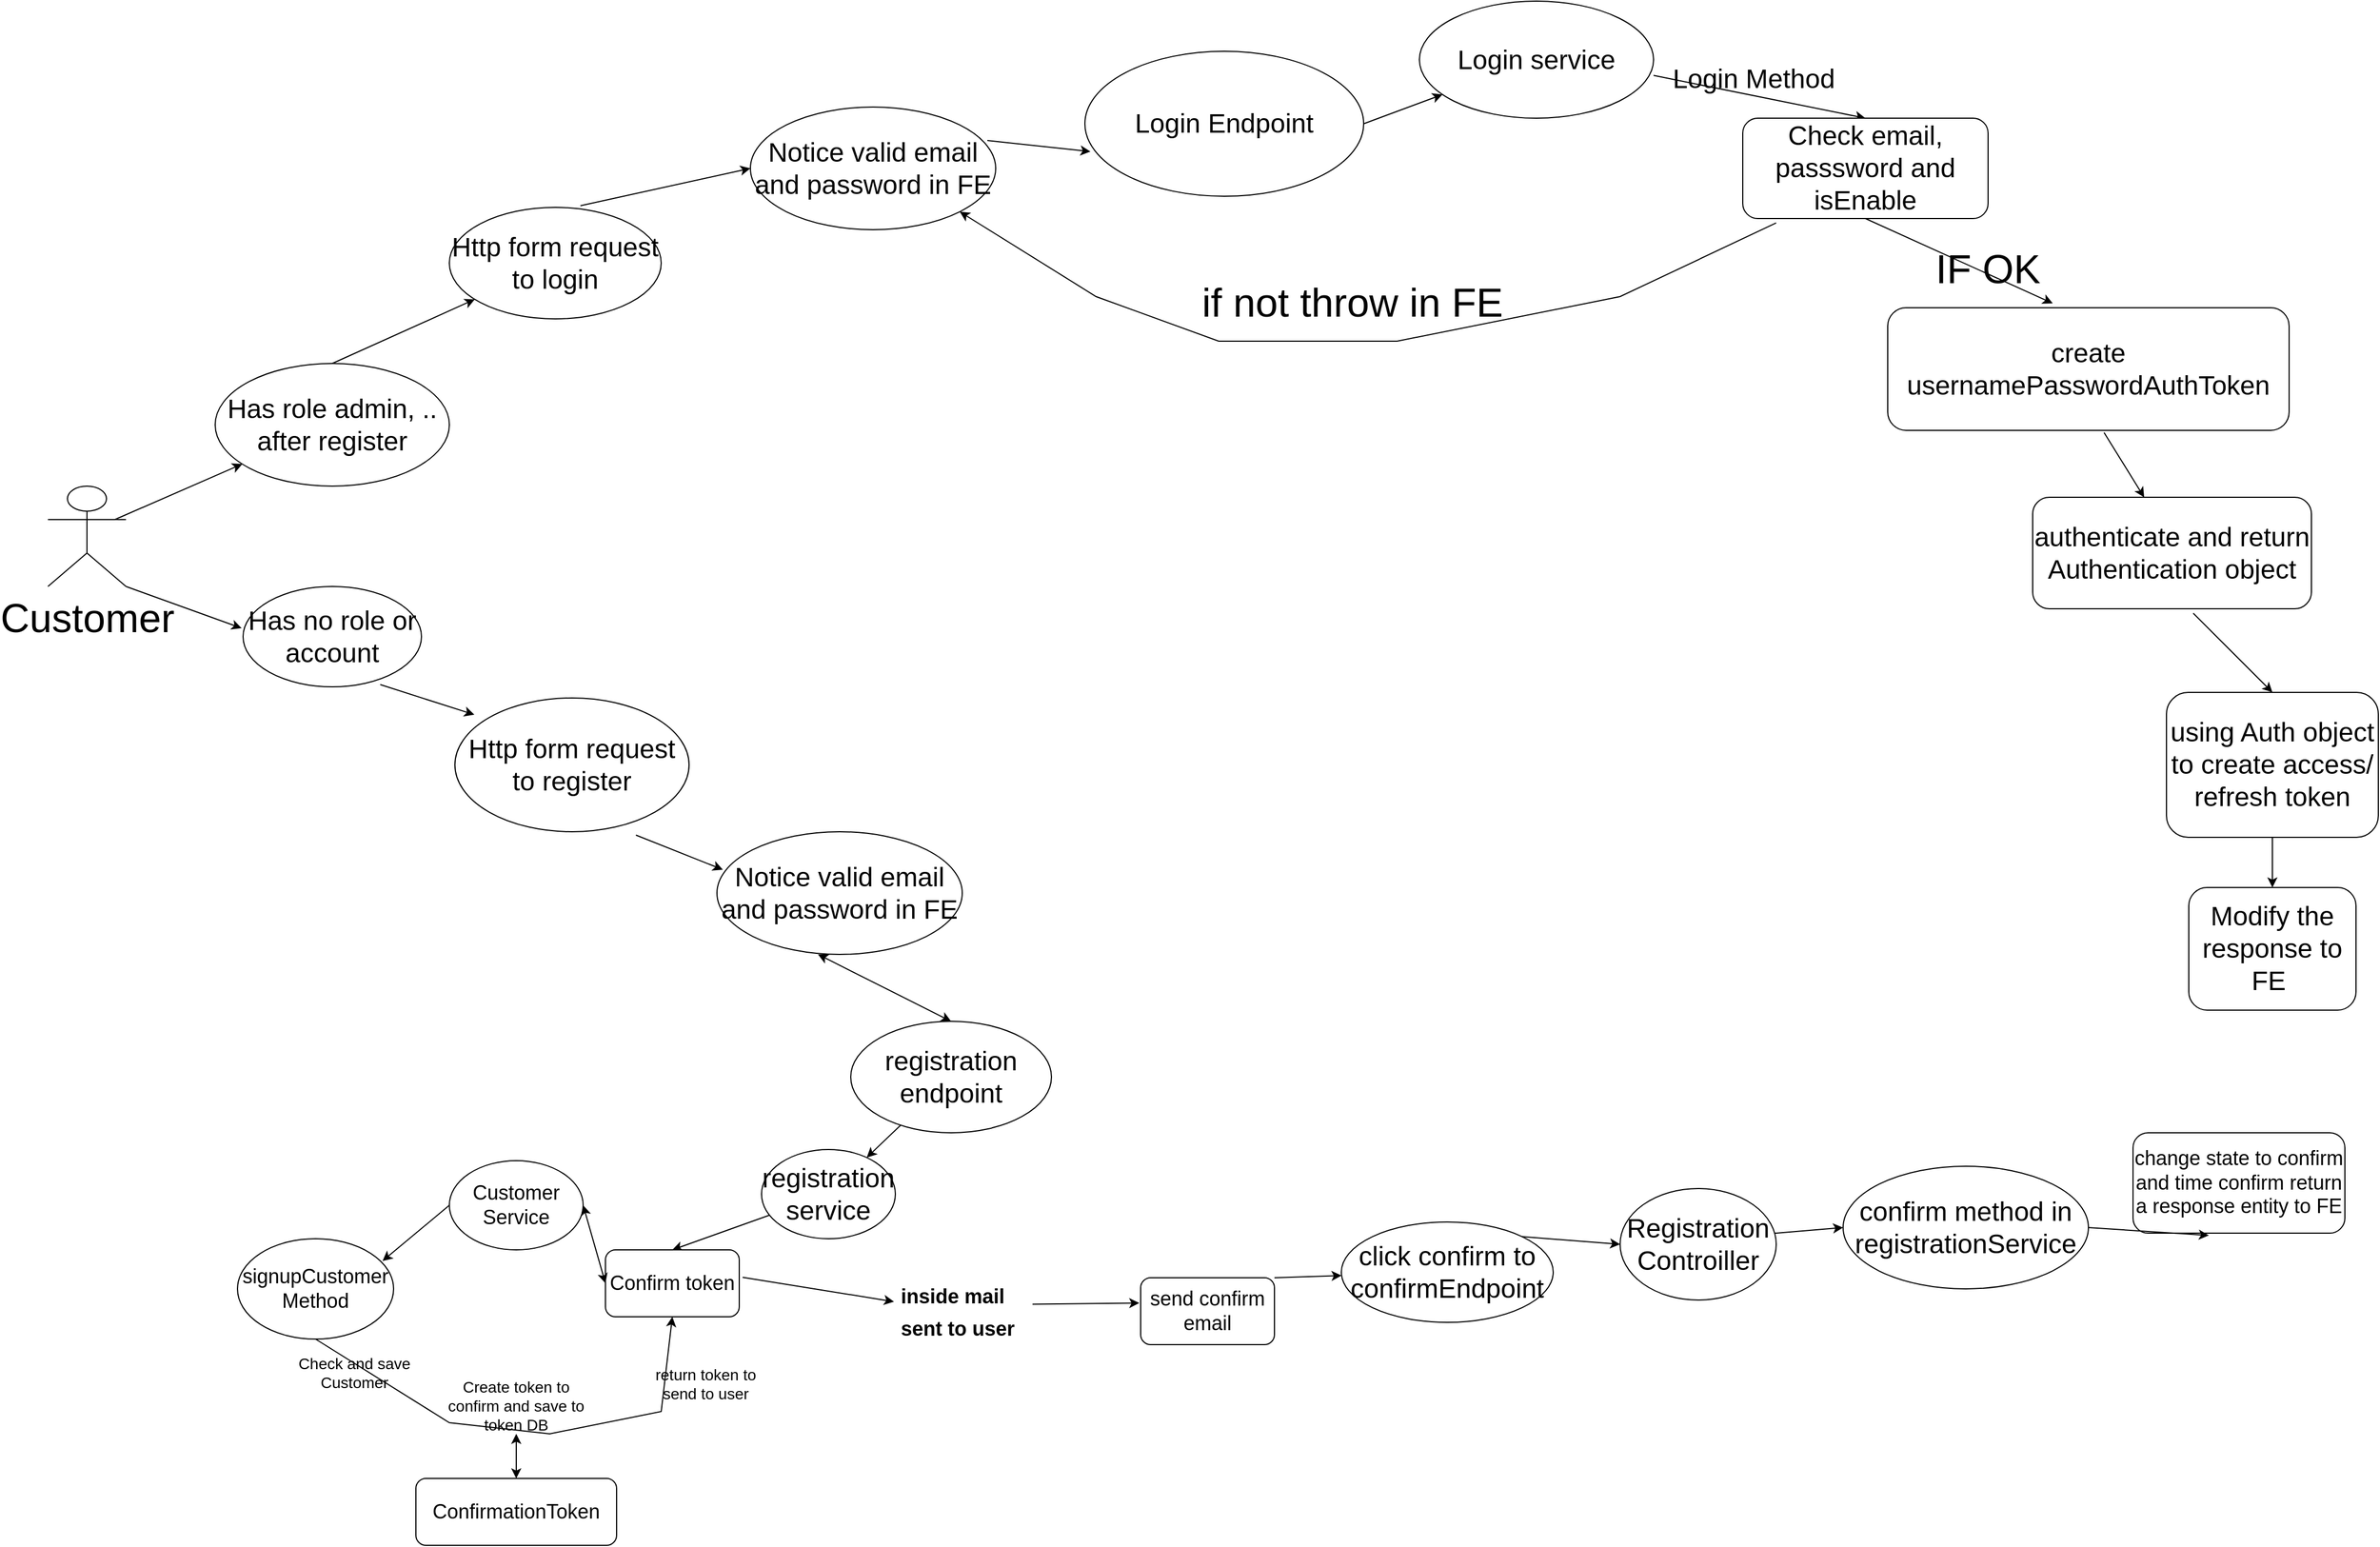 <mxfile version="21.5.2" type="github">
  <diagram name="Trang-1" id="8A041tUXnW5OPchwVmy4">
    <mxGraphModel dx="2606" dy="1683" grid="1" gridSize="10" guides="1" tooltips="1" connect="1" arrows="1" fold="1" page="0" pageScale="1" pageWidth="827" pageHeight="1169" math="0" shadow="0">
      <root>
        <mxCell id="0" />
        <mxCell id="1" parent="0" />
        <mxCell id="LjmC9Kq2_VQWsRULpjBZ-1" value="&lt;font style=&quot;font-size: 24px;&quot;&gt;Has role admin, .. after register&lt;/font&gt;" style="ellipse;whiteSpace=wrap;html=1;align=center;" parent="1" vertex="1">
          <mxGeometry x="-120" y="80" width="210" height="110" as="geometry" />
        </mxCell>
        <mxCell id="LjmC9Kq2_VQWsRULpjBZ-2" value="&lt;font style=&quot;font-size: 24px;&quot;&gt;Http form request to register&lt;/font&gt;" style="ellipse;whiteSpace=wrap;html=1;" parent="1" vertex="1">
          <mxGeometry x="95" y="380" width="210" height="120" as="geometry" />
        </mxCell>
        <mxCell id="LjmC9Kq2_VQWsRULpjBZ-3" value="&lt;font style=&quot;font-size: 24px;&quot;&gt;registration endpoint&lt;/font&gt;" style="ellipse;whiteSpace=wrap;html=1;" parent="1" vertex="1">
          <mxGeometry x="450" y="670" width="180" height="100" as="geometry" />
        </mxCell>
        <mxCell id="LjmC9Kq2_VQWsRULpjBZ-6" value="&lt;font style=&quot;font-size: 24px;&quot;&gt;registration service&lt;/font&gt;" style="ellipse;whiteSpace=wrap;html=1;" parent="1" vertex="1">
          <mxGeometry x="370" y="785" width="120" height="80" as="geometry" />
        </mxCell>
        <mxCell id="LjmC9Kq2_VQWsRULpjBZ-11" value="" style="endArrow=classic;html=1;rounded=0;" parent="1" source="LjmC9Kq2_VQWsRULpjBZ-3" target="LjmC9Kq2_VQWsRULpjBZ-6" edge="1">
          <mxGeometry width="50" height="50" relative="1" as="geometry">
            <mxPoint x="380" y="450" as="sourcePoint" />
            <mxPoint x="430" y="400" as="targetPoint" />
          </mxGeometry>
        </mxCell>
        <mxCell id="NTZS6p91OAcP8tLEtoPU-1" value="&lt;span style=&quot;font-size: 36px;&quot;&gt;Customer&lt;/span&gt;" style="shape=umlActor;verticalLabelPosition=bottom;verticalAlign=top;html=1;" parent="1" vertex="1">
          <mxGeometry x="-270" y="190" width="70" height="90" as="geometry" />
        </mxCell>
        <mxCell id="NTZS6p91OAcP8tLEtoPU-2" value="" style="endArrow=classic;html=1;rounded=0;" parent="1" edge="1" target="LjmC9Kq2_VQWsRULpjBZ-1">
          <mxGeometry width="50" height="50" relative="1" as="geometry">
            <mxPoint x="-210" y="220" as="sourcePoint" />
            <mxPoint x="-80" y="30" as="targetPoint" />
          </mxGeometry>
        </mxCell>
        <mxCell id="NTZS6p91OAcP8tLEtoPU-3" value="&lt;font style=&quot;font-size: 24px;&quot;&gt;Has no role or account&lt;/font&gt;" style="ellipse;whiteSpace=wrap;html=1;" parent="1" vertex="1">
          <mxGeometry x="-95" y="280" width="160" height="90" as="geometry" />
        </mxCell>
        <mxCell id="NTZS6p91OAcP8tLEtoPU-5" value="" style="endArrow=classic;html=1;rounded=0;entryX=-0.008;entryY=0.416;entryDx=0;entryDy=0;entryPerimeter=0;" parent="1" target="NTZS6p91OAcP8tLEtoPU-3" edge="1">
          <mxGeometry width="50" height="50" relative="1" as="geometry">
            <mxPoint x="-200" y="280" as="sourcePoint" />
            <mxPoint x="-150" y="230" as="targetPoint" />
          </mxGeometry>
        </mxCell>
        <mxCell id="NTZS6p91OAcP8tLEtoPU-7" value="" style="endArrow=classic;html=1;rounded=0;entryX=0.083;entryY=0.125;entryDx=0;entryDy=0;entryPerimeter=0;exitX=0.769;exitY=0.978;exitDx=0;exitDy=0;exitPerimeter=0;" parent="1" source="NTZS6p91OAcP8tLEtoPU-3" target="LjmC9Kq2_VQWsRULpjBZ-2" edge="1">
          <mxGeometry width="50" height="50" relative="1" as="geometry">
            <mxPoint y="540" as="sourcePoint" />
            <mxPoint x="50" y="490" as="targetPoint" />
          </mxGeometry>
        </mxCell>
        <mxCell id="NTZS6p91OAcP8tLEtoPU-8" value="" style="endArrow=classic;html=1;rounded=0;entryX=0.024;entryY=0.309;entryDx=0;entryDy=0;entryPerimeter=0;exitX=0.773;exitY=1.025;exitDx=0;exitDy=0;exitPerimeter=0;" parent="1" source="LjmC9Kq2_VQWsRULpjBZ-2" target="NTZS6p91OAcP8tLEtoPU-9" edge="1">
          <mxGeometry width="50" height="50" relative="1" as="geometry">
            <mxPoint x="170" y="660" as="sourcePoint" />
            <mxPoint x="20" y="800" as="targetPoint" />
          </mxGeometry>
        </mxCell>
        <mxCell id="NTZS6p91OAcP8tLEtoPU-9" value="&lt;font style=&quot;font-size: 24px;&quot;&gt;Notice valid email and password in FE&lt;/font&gt;" style="ellipse;whiteSpace=wrap;html=1;" parent="1" vertex="1">
          <mxGeometry x="330" y="500" width="220" height="110" as="geometry" />
        </mxCell>
        <mxCell id="NTZS6p91OAcP8tLEtoPU-10" value="" style="endArrow=classic;startArrow=classic;html=1;rounded=0;entryX=0.5;entryY=0;entryDx=0;entryDy=0;exitX=0.412;exitY=1;exitDx=0;exitDy=0;exitPerimeter=0;" parent="1" source="NTZS6p91OAcP8tLEtoPU-9" target="LjmC9Kq2_VQWsRULpjBZ-3" edge="1">
          <mxGeometry width="50" height="50" relative="1" as="geometry">
            <mxPoint x="30" y="930" as="sourcePoint" />
            <mxPoint x="80" y="880" as="targetPoint" />
          </mxGeometry>
        </mxCell>
        <mxCell id="NTZS6p91OAcP8tLEtoPU-11" value="" style="endArrow=classic;html=1;rounded=0;entryX=0.5;entryY=0;entryDx=0;entryDy=0;" parent="1" source="LjmC9Kq2_VQWsRULpjBZ-6" target="HxPMgDZnOBgNdD9O4cuE-1" edge="1">
          <mxGeometry width="50" height="50" relative="1" as="geometry">
            <mxPoint x="320" y="1280" as="sourcePoint" />
            <mxPoint x="120" y="1350" as="targetPoint" />
          </mxGeometry>
        </mxCell>
        <mxCell id="HxPMgDZnOBgNdD9O4cuE-1" value="&lt;font style=&quot;font-size: 18px;&quot;&gt;Confirm token&lt;/font&gt;" style="rounded=1;whiteSpace=wrap;html=1;" parent="1" vertex="1">
          <mxGeometry x="230" y="875" width="120" height="60" as="geometry" />
        </mxCell>
        <mxCell id="HxPMgDZnOBgNdD9O4cuE-2" value="&lt;font style=&quot;font-size: 18px;&quot;&gt;send confirm email&lt;/font&gt;" style="rounded=1;whiteSpace=wrap;html=1;" parent="1" vertex="1">
          <mxGeometry x="710" y="900" width="120" height="60" as="geometry" />
        </mxCell>
        <mxCell id="HxPMgDZnOBgNdD9O4cuE-3" value="" style="endArrow=classic;html=1;rounded=0;exitX=1.025;exitY=0.41;exitDx=0;exitDy=0;exitPerimeter=0;entryX=-0.01;entryY=0.378;entryDx=0;entryDy=0;entryPerimeter=0;" parent="1" source="HxPMgDZnOBgNdD9O4cuE-4" target="HxPMgDZnOBgNdD9O4cuE-2" edge="1">
          <mxGeometry width="50" height="50" relative="1" as="geometry">
            <mxPoint x="240" y="1370" as="sourcePoint" />
            <mxPoint x="290" y="1320" as="targetPoint" />
          </mxGeometry>
        </mxCell>
        <mxCell id="HxPMgDZnOBgNdD9O4cuE-5" value="&lt;font style=&quot;font-size: 18px;&quot;&gt;Customer Service&lt;/font&gt;" style="ellipse;whiteSpace=wrap;html=1;" parent="1" vertex="1">
          <mxGeometry x="90" y="795" width="120" height="80" as="geometry" />
        </mxCell>
        <mxCell id="HxPMgDZnOBgNdD9O4cuE-6" value="" style="endArrow=classic;startArrow=classic;html=1;rounded=0;entryX=0;entryY=0.5;entryDx=0;entryDy=0;exitX=1;exitY=0.5;exitDx=0;exitDy=0;" parent="1" source="HxPMgDZnOBgNdD9O4cuE-5" target="HxPMgDZnOBgNdD9O4cuE-1" edge="1">
          <mxGeometry width="50" height="50" relative="1" as="geometry">
            <mxPoint x="-100" y="1260" as="sourcePoint" />
            <mxPoint x="-50" y="1210" as="targetPoint" />
          </mxGeometry>
        </mxCell>
        <mxCell id="HxPMgDZnOBgNdD9O4cuE-7" value="&lt;font style=&quot;font-size: 18px;&quot;&gt;signupCustomer Method&lt;/font&gt;" style="ellipse;whiteSpace=wrap;html=1;" parent="1" vertex="1">
          <mxGeometry x="-100" y="865" width="140" height="90" as="geometry" />
        </mxCell>
        <mxCell id="HxPMgDZnOBgNdD9O4cuE-9" value="" style="endArrow=classic;html=1;rounded=0;entryX=0.929;entryY=0.222;entryDx=0;entryDy=0;entryPerimeter=0;exitX=0;exitY=0.5;exitDx=0;exitDy=0;" parent="1" source="HxPMgDZnOBgNdD9O4cuE-5" target="HxPMgDZnOBgNdD9O4cuE-7" edge="1">
          <mxGeometry width="50" height="50" relative="1" as="geometry">
            <mxPoint x="-180" y="1230" as="sourcePoint" />
            <mxPoint x="-130" y="1180" as="targetPoint" />
          </mxGeometry>
        </mxCell>
        <mxCell id="HxPMgDZnOBgNdD9O4cuE-12" value="" style="endArrow=classic;html=1;rounded=0;exitX=0.5;exitY=1;exitDx=0;exitDy=0;entryX=0.5;entryY=1;entryDx=0;entryDy=0;" parent="1" source="HxPMgDZnOBgNdD9O4cuE-7" target="HxPMgDZnOBgNdD9O4cuE-1" edge="1">
          <mxGeometry width="50" height="50" relative="1" as="geometry">
            <mxPoint x="-360" y="1470" as="sourcePoint" />
            <mxPoint x="100" y="1420" as="targetPoint" />
            <Array as="points">
              <mxPoint x="90" y="1030" />
              <mxPoint x="180" y="1040" />
              <mxPoint x="280" y="1020" />
            </Array>
          </mxGeometry>
        </mxCell>
        <mxCell id="HxPMgDZnOBgNdD9O4cuE-13" value="&lt;font style=&quot;font-size: 14px;&quot;&gt;Check and save Customer&lt;/font&gt;" style="text;html=1;strokeColor=none;fillColor=none;align=center;verticalAlign=middle;whiteSpace=wrap;rounded=0;" parent="1" vertex="1">
          <mxGeometry x="-60" y="955" width="130" height="60" as="geometry" />
        </mxCell>
        <mxCell id="HxPMgDZnOBgNdD9O4cuE-15" value="&lt;font style=&quot;font-size: 14px;&quot;&gt;Create token to confirm and save to token DB&lt;/font&gt;" style="text;html=1;strokeColor=none;fillColor=none;align=center;verticalAlign=middle;whiteSpace=wrap;rounded=0;" parent="1" vertex="1">
          <mxGeometry x="85" y="990" width="130" height="50" as="geometry" />
        </mxCell>
        <mxCell id="HxPMgDZnOBgNdD9O4cuE-17" value="&lt;font style=&quot;font-size: 14px;&quot;&gt;return token to send to user&lt;/font&gt;" style="text;html=1;strokeColor=none;fillColor=none;align=center;verticalAlign=middle;whiteSpace=wrap;rounded=0;" parent="1" vertex="1">
          <mxGeometry x="260" y="980" width="120" height="30" as="geometry" />
        </mxCell>
        <mxCell id="HxPMgDZnOBgNdD9O4cuE-18" value="" style="endArrow=classic;startArrow=classic;html=1;rounded=0;" parent="1" source="HxPMgDZnOBgNdD9O4cuE-15" target="HxPMgDZnOBgNdD9O4cuE-19" edge="1">
          <mxGeometry width="50" height="50" relative="1" as="geometry">
            <mxPoint x="-230" y="1680" as="sourcePoint" />
            <mxPoint x="-180" y="1630" as="targetPoint" />
          </mxGeometry>
        </mxCell>
        <mxCell id="HxPMgDZnOBgNdD9O4cuE-19" value="&lt;font style=&quot;font-size: 18px;&quot;&gt;ConfirmationToken&lt;/font&gt;" style="rounded=1;whiteSpace=wrap;html=1;" parent="1" vertex="1">
          <mxGeometry x="60" y="1080" width="180" height="60" as="geometry" />
        </mxCell>
        <mxCell id="HxPMgDZnOBgNdD9O4cuE-20" value="&lt;font style=&quot;font-size: 24px;&quot;&gt;click confirm to confirmEndpoint&lt;/font&gt;" style="ellipse;whiteSpace=wrap;html=1;" parent="1" vertex="1">
          <mxGeometry x="890" y="850" width="190" height="90" as="geometry" />
        </mxCell>
        <mxCell id="HxPMgDZnOBgNdD9O4cuE-21" value="" style="endArrow=classic;html=1;rounded=0;exitX=1;exitY=0;exitDx=0;exitDy=0;" parent="1" source="HxPMgDZnOBgNdD9O4cuE-2" target="HxPMgDZnOBgNdD9O4cuE-20" edge="1">
          <mxGeometry width="50" height="50" relative="1" as="geometry">
            <mxPoint x="670" y="1370" as="sourcePoint" />
            <mxPoint x="540" y="1360" as="targetPoint" />
          </mxGeometry>
        </mxCell>
        <mxCell id="HxPMgDZnOBgNdD9O4cuE-22" value="&lt;font style=&quot;font-size: 24px;&quot;&gt;Registration Controiller&lt;/font&gt;" style="ellipse;whiteSpace=wrap;html=1;" parent="1" vertex="1">
          <mxGeometry x="1140" y="820" width="140" height="100" as="geometry" />
        </mxCell>
        <mxCell id="HxPMgDZnOBgNdD9O4cuE-23" value="" style="endArrow=classic;html=1;rounded=0;exitX=1;exitY=0;exitDx=0;exitDy=0;entryX=0;entryY=0.5;entryDx=0;entryDy=0;" parent="1" source="HxPMgDZnOBgNdD9O4cuE-20" target="HxPMgDZnOBgNdD9O4cuE-22" edge="1">
          <mxGeometry width="50" height="50" relative="1" as="geometry">
            <mxPoint x="720" y="1730" as="sourcePoint" />
            <mxPoint x="770" y="1680" as="targetPoint" />
          </mxGeometry>
        </mxCell>
        <mxCell id="HxPMgDZnOBgNdD9O4cuE-24" value="&lt;font style=&quot;font-size: 24px;&quot;&gt;confirm method in registrationService&lt;/font&gt;" style="ellipse;whiteSpace=wrap;html=1;" parent="1" vertex="1">
          <mxGeometry x="1340" y="800" width="220" height="110" as="geometry" />
        </mxCell>
        <mxCell id="HxPMgDZnOBgNdD9O4cuE-25" value="&lt;font style=&quot;font-size: 18px;&quot;&gt;change state to confirm and time confirm return a response entity to FE&lt;/font&gt;" style="rounded=1;whiteSpace=wrap;html=1;" parent="1" vertex="1">
          <mxGeometry x="1600" y="770" width="190" height="90" as="geometry" />
        </mxCell>
        <mxCell id="HxPMgDZnOBgNdD9O4cuE-27" value="" style="endArrow=classic;html=1;rounded=0;exitX=0.99;exitY=0.401;exitDx=0;exitDy=0;entryX=0;entryY=0.5;entryDx=0;entryDy=0;exitPerimeter=0;" parent="1" source="HxPMgDZnOBgNdD9O4cuE-22" target="HxPMgDZnOBgNdD9O4cuE-24" edge="1">
          <mxGeometry width="50" height="50" relative="1" as="geometry">
            <mxPoint x="660" y="2110" as="sourcePoint" />
            <mxPoint x="710" y="2060" as="targetPoint" />
          </mxGeometry>
        </mxCell>
        <mxCell id="HxPMgDZnOBgNdD9O4cuE-28" value="" style="endArrow=classic;html=1;rounded=0;exitX=1;exitY=0.5;exitDx=0;exitDy=0;entryX=0.358;entryY=1.022;entryDx=0;entryDy=0;entryPerimeter=0;" parent="1" source="HxPMgDZnOBgNdD9O4cuE-24" target="HxPMgDZnOBgNdD9O4cuE-25" edge="1">
          <mxGeometry width="50" height="50" relative="1" as="geometry">
            <mxPoint x="660" y="2110" as="sourcePoint" />
            <mxPoint x="710" y="2060" as="targetPoint" />
          </mxGeometry>
        </mxCell>
        <mxCell id="HxPMgDZnOBgNdD9O4cuE-29" style="edgeStyle=orthogonalEdgeStyle;rounded=0;orthogonalLoop=1;jettySize=auto;html=1;exitX=0.5;exitY=1;exitDx=0;exitDy=0;" parent="1" source="HxPMgDZnOBgNdD9O4cuE-24" target="HxPMgDZnOBgNdD9O4cuE-24" edge="1">
          <mxGeometry relative="1" as="geometry" />
        </mxCell>
        <mxCell id="HxPMgDZnOBgNdD9O4cuE-32" style="edgeStyle=orthogonalEdgeStyle;rounded=0;orthogonalLoop=1;jettySize=auto;html=1;exitX=0.5;exitY=1;exitDx=0;exitDy=0;" parent="1" source="HxPMgDZnOBgNdD9O4cuE-4" target="HxPMgDZnOBgNdD9O4cuE-4" edge="1">
          <mxGeometry relative="1" as="geometry" />
        </mxCell>
        <mxCell id="cGs4Bs3RaqLAD1uMJ1Cm-2" value="&lt;font style=&quot;font-size: 24px;&quot;&gt;Http form request to login&lt;/font&gt;" style="ellipse;whiteSpace=wrap;html=1;" vertex="1" parent="1">
          <mxGeometry x="90" y="-60" width="190" height="100" as="geometry" />
        </mxCell>
        <mxCell id="cGs4Bs3RaqLAD1uMJ1Cm-4" value="" style="endArrow=classic;html=1;rounded=0;exitX=0.5;exitY=0;exitDx=0;exitDy=0;" edge="1" parent="1" source="LjmC9Kq2_VQWsRULpjBZ-1" target="cGs4Bs3RaqLAD1uMJ1Cm-2">
          <mxGeometry width="50" height="50" relative="1" as="geometry">
            <mxPoint x="410" y="-140" as="sourcePoint" />
            <mxPoint x="870" y="10" as="targetPoint" />
          </mxGeometry>
        </mxCell>
        <mxCell id="cGs4Bs3RaqLAD1uMJ1Cm-5" value="&lt;font style=&quot;font-size: 24px;&quot;&gt;Notice valid email and password in FE&lt;/font&gt;" style="ellipse;whiteSpace=wrap;html=1;" vertex="1" parent="1">
          <mxGeometry x="360" y="-150" width="220" height="110" as="geometry" />
        </mxCell>
        <mxCell id="cGs4Bs3RaqLAD1uMJ1Cm-6" value="" style="endArrow=classic;html=1;rounded=0;exitX=0.619;exitY=-0.015;exitDx=0;exitDy=0;exitPerimeter=0;entryX=0;entryY=0.5;entryDx=0;entryDy=0;" edge="1" parent="1" source="cGs4Bs3RaqLAD1uMJ1Cm-2" target="cGs4Bs3RaqLAD1uMJ1Cm-5">
          <mxGeometry width="50" height="50" relative="1" as="geometry">
            <mxPoint x="870" y="-50" as="sourcePoint" />
            <mxPoint x="920" y="-100" as="targetPoint" />
          </mxGeometry>
        </mxCell>
        <mxCell id="cGs4Bs3RaqLAD1uMJ1Cm-7" value="&lt;font style=&quot;font-size: 24px;&quot;&gt;Login Endpoint&lt;/font&gt;" style="ellipse;whiteSpace=wrap;html=1;" vertex="1" parent="1">
          <mxGeometry x="660" y="-200" width="250" height="130" as="geometry" />
        </mxCell>
        <mxCell id="cGs4Bs3RaqLAD1uMJ1Cm-8" value="" style="endArrow=classic;html=1;rounded=0;exitX=0.966;exitY=0.273;exitDx=0;exitDy=0;exitPerimeter=0;entryX=0.02;entryY=0.692;entryDx=0;entryDy=0;entryPerimeter=0;" edge="1" parent="1" source="cGs4Bs3RaqLAD1uMJ1Cm-5" target="cGs4Bs3RaqLAD1uMJ1Cm-7">
          <mxGeometry width="50" height="50" relative="1" as="geometry">
            <mxPoint x="940" y="80" as="sourcePoint" />
            <mxPoint x="990" y="30" as="targetPoint" />
          </mxGeometry>
        </mxCell>
        <mxCell id="cGs4Bs3RaqLAD1uMJ1Cm-10" value="&lt;font style=&quot;font-size: 24px;&quot;&gt;Login service&lt;/font&gt;" style="ellipse;whiteSpace=wrap;html=1;" vertex="1" parent="1">
          <mxGeometry x="960" y="-245" width="210" height="105" as="geometry" />
        </mxCell>
        <mxCell id="cGs4Bs3RaqLAD1uMJ1Cm-12" value="" style="endArrow=classic;html=1;rounded=0;exitX=1;exitY=0.5;exitDx=0;exitDy=0;" edge="1" parent="1" source="cGs4Bs3RaqLAD1uMJ1Cm-7" target="cGs4Bs3RaqLAD1uMJ1Cm-10">
          <mxGeometry width="50" height="50" relative="1" as="geometry">
            <mxPoint x="1250" y="-470" as="sourcePoint" />
            <mxPoint x="1300" y="-520" as="targetPoint" />
          </mxGeometry>
        </mxCell>
        <mxCell id="cGs4Bs3RaqLAD1uMJ1Cm-13" value="" style="endArrow=classic;html=1;rounded=0;exitX=1;exitY=0.635;exitDx=0;exitDy=0;exitPerimeter=0;entryX=0.5;entryY=0;entryDx=0;entryDy=0;" edge="1" parent="1" source="cGs4Bs3RaqLAD1uMJ1Cm-10" target="cGs4Bs3RaqLAD1uMJ1Cm-15">
          <mxGeometry width="50" height="50" relative="1" as="geometry">
            <mxPoint x="1250" y="-470" as="sourcePoint" />
            <mxPoint x="1450" y="-490" as="targetPoint" />
          </mxGeometry>
        </mxCell>
        <mxCell id="cGs4Bs3RaqLAD1uMJ1Cm-15" value="&lt;font style=&quot;font-size: 24px;&quot;&gt;Check email, passsword and isEnable&lt;/font&gt;" style="rounded=1;whiteSpace=wrap;html=1;" vertex="1" parent="1">
          <mxGeometry x="1250" y="-140" width="220" height="90" as="geometry" />
        </mxCell>
        <mxCell id="cGs4Bs3RaqLAD1uMJ1Cm-16" value="" style="endArrow=classic;html=1;rounded=0;entryX=1;entryY=1;entryDx=0;entryDy=0;exitX=0.136;exitY=1.044;exitDx=0;exitDy=0;exitPerimeter=0;" edge="1" parent="1" source="cGs4Bs3RaqLAD1uMJ1Cm-15" target="cGs4Bs3RaqLAD1uMJ1Cm-5">
          <mxGeometry width="50" height="50" relative="1" as="geometry">
            <mxPoint x="1430" y="-410" as="sourcePoint" />
            <mxPoint x="1540" y="-620" as="targetPoint" />
            <Array as="points">
              <mxPoint x="1140" y="20" />
              <mxPoint x="940" y="60" />
              <mxPoint x="780" y="60" />
              <mxPoint x="670" y="20" />
            </Array>
          </mxGeometry>
        </mxCell>
        <mxCell id="cGs4Bs3RaqLAD1uMJ1Cm-17" value="&lt;font style=&quot;font-size: 36px;&quot;&gt;if not throw in FE&lt;/font&gt;" style="text;html=1;strokeColor=none;fillColor=none;align=center;verticalAlign=middle;whiteSpace=wrap;rounded=0;" vertex="1" parent="1">
          <mxGeometry x="740" y="10" width="320" height="30" as="geometry" />
        </mxCell>
        <mxCell id="cGs4Bs3RaqLAD1uMJ1Cm-18" value="" style="endArrow=classic;html=1;rounded=0;exitX=0.5;exitY=1;exitDx=0;exitDy=0;entryX=0.411;entryY=-0.036;entryDx=0;entryDy=0;entryPerimeter=0;" edge="1" parent="1" source="cGs4Bs3RaqLAD1uMJ1Cm-15" target="cGs4Bs3RaqLAD1uMJ1Cm-25">
          <mxGeometry width="50" height="50" relative="1" as="geometry">
            <mxPoint x="1490" y="-180" as="sourcePoint" />
            <mxPoint x="1750" y="-240" as="targetPoint" />
          </mxGeometry>
        </mxCell>
        <mxCell id="cGs4Bs3RaqLAD1uMJ1Cm-19" value="&lt;font style=&quot;font-size: 36px;&quot;&gt;IF OK&lt;/font&gt;" style="text;html=1;strokeColor=none;fillColor=none;align=center;verticalAlign=middle;whiteSpace=wrap;rounded=0;" vertex="1" parent="1">
          <mxGeometry x="1410" y="-20" width="120" height="30" as="geometry" />
        </mxCell>
        <mxCell id="cGs4Bs3RaqLAD1uMJ1Cm-22" value="&lt;font style=&quot;font-size: 24px;&quot;&gt;Login Method&lt;/font&gt;" style="text;html=1;strokeColor=none;fillColor=none;align=center;verticalAlign=middle;whiteSpace=wrap;rounded=0;" vertex="1" parent="1">
          <mxGeometry x="1160" y="-190" width="200" height="30" as="geometry" />
        </mxCell>
        <mxCell id="cGs4Bs3RaqLAD1uMJ1Cm-25" value="&lt;font style=&quot;font-size: 24px;&quot;&gt;create usernamePasswordAuthToken&lt;/font&gt;" style="rounded=1;whiteSpace=wrap;html=1;" vertex="1" parent="1">
          <mxGeometry x="1380" y="30" width="360" height="110" as="geometry" />
        </mxCell>
        <mxCell id="cGs4Bs3RaqLAD1uMJ1Cm-26" value="&lt;font style=&quot;font-size: 24px;&quot;&gt;authenticate and return Authentication object&lt;/font&gt;" style="rounded=1;whiteSpace=wrap;html=1;" vertex="1" parent="1">
          <mxGeometry x="1510" y="200" width="250" height="100" as="geometry" />
        </mxCell>
        <mxCell id="cGs4Bs3RaqLAD1uMJ1Cm-27" value="" style="endArrow=classic;html=1;rounded=0;exitX=0.539;exitY=1.018;exitDx=0;exitDy=0;exitPerimeter=0;entryX=0.4;entryY=0;entryDx=0;entryDy=0;entryPerimeter=0;" edge="1" parent="1" source="cGs4Bs3RaqLAD1uMJ1Cm-25" target="cGs4Bs3RaqLAD1uMJ1Cm-26">
          <mxGeometry width="50" height="50" relative="1" as="geometry">
            <mxPoint x="1510" y="170" as="sourcePoint" />
            <mxPoint x="1560" y="120" as="targetPoint" />
          </mxGeometry>
        </mxCell>
        <mxCell id="cGs4Bs3RaqLAD1uMJ1Cm-28" value="&lt;font style=&quot;font-size: 24px;&quot;&gt;using Auth object to create access/ refresh token&lt;/font&gt;" style="rounded=1;whiteSpace=wrap;html=1;" vertex="1" parent="1">
          <mxGeometry x="1630" y="375" width="190" height="130" as="geometry" />
        </mxCell>
        <mxCell id="cGs4Bs3RaqLAD1uMJ1Cm-29" value="" style="endArrow=classic;html=1;rounded=0;exitX=0.576;exitY=1.04;exitDx=0;exitDy=0;exitPerimeter=0;entryX=0.5;entryY=0;entryDx=0;entryDy=0;" edge="1" parent="1" source="cGs4Bs3RaqLAD1uMJ1Cm-26" target="cGs4Bs3RaqLAD1uMJ1Cm-28">
          <mxGeometry width="50" height="50" relative="1" as="geometry">
            <mxPoint x="1170" y="130" as="sourcePoint" />
            <mxPoint x="1220" y="80" as="targetPoint" />
          </mxGeometry>
        </mxCell>
        <mxCell id="cGs4Bs3RaqLAD1uMJ1Cm-30" value="&lt;font style=&quot;font-size: 24px;&quot;&gt;Modify the response to FE&amp;nbsp;&lt;/font&gt;" style="rounded=1;whiteSpace=wrap;html=1;" vertex="1" parent="1">
          <mxGeometry x="1650" y="550" width="150" height="110" as="geometry" />
        </mxCell>
        <mxCell id="cGs4Bs3RaqLAD1uMJ1Cm-31" value="" style="endArrow=classic;html=1;rounded=0;exitX=0.5;exitY=1;exitDx=0;exitDy=0;entryX=0.5;entryY=0;entryDx=0;entryDy=0;" edge="1" parent="1" source="cGs4Bs3RaqLAD1uMJ1Cm-28" target="cGs4Bs3RaqLAD1uMJ1Cm-30">
          <mxGeometry width="50" height="50" relative="1" as="geometry">
            <mxPoint x="1330" y="320" as="sourcePoint" />
            <mxPoint x="1380" y="270" as="targetPoint" />
          </mxGeometry>
        </mxCell>
        <mxCell id="cGs4Bs3RaqLAD1uMJ1Cm-33" value="" style="endArrow=classic;html=1;rounded=0;exitX=1.025;exitY=0.41;exitDx=0;exitDy=0;exitPerimeter=0;entryX=-0.01;entryY=0.378;entryDx=0;entryDy=0;entryPerimeter=0;" edge="1" parent="1" source="HxPMgDZnOBgNdD9O4cuE-1" target="HxPMgDZnOBgNdD9O4cuE-4">
          <mxGeometry width="50" height="50" relative="1" as="geometry">
            <mxPoint x="353" y="1285" as="sourcePoint" />
            <mxPoint x="734" y="1203" as="targetPoint" />
          </mxGeometry>
        </mxCell>
        <mxCell id="HxPMgDZnOBgNdD9O4cuE-4" value="&lt;h1&gt;&lt;font style=&quot;font-size: 18px;&quot;&gt;inside mail sent to user&lt;/font&gt;&lt;/h1&gt;" style="text;html=1;strokeColor=none;fillColor=none;spacing=5;spacingTop=-20;whiteSpace=wrap;overflow=hidden;rounded=0;" parent="1" vertex="1">
          <mxGeometry x="490" y="895" width="120" height="70" as="geometry" />
        </mxCell>
      </root>
    </mxGraphModel>
  </diagram>
</mxfile>

